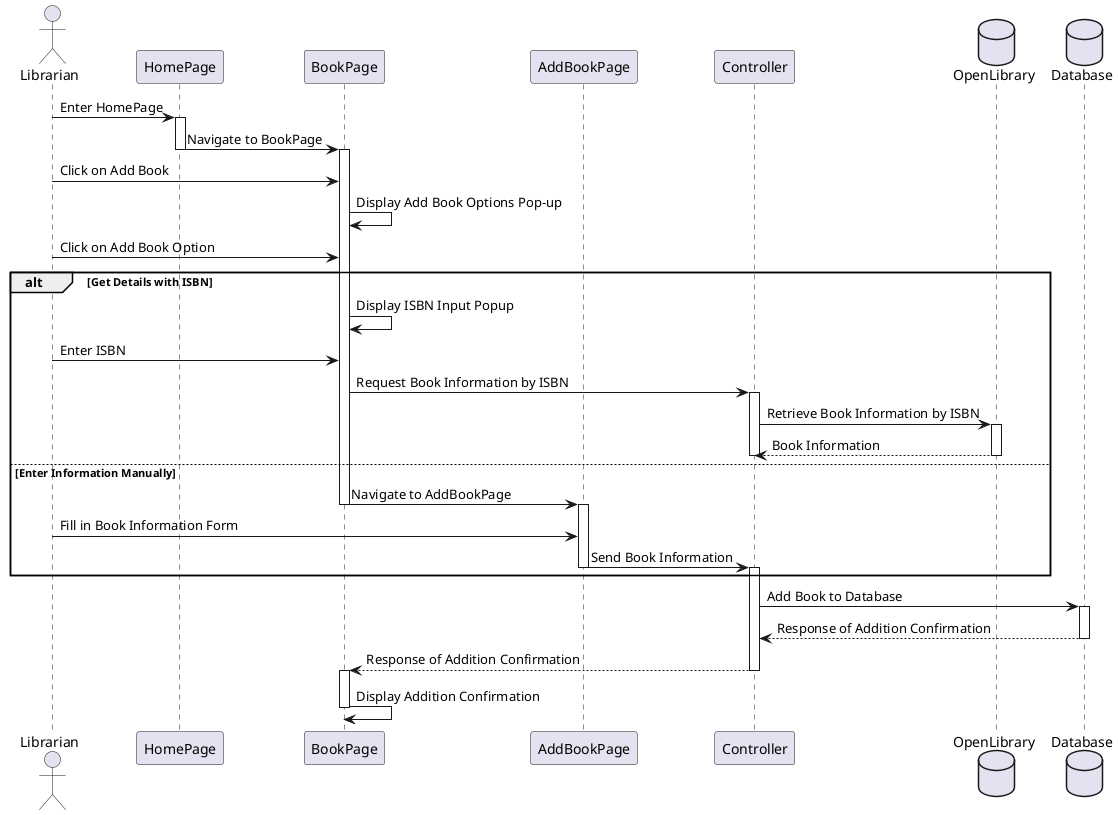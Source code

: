 @startuml AddBook
actor Librarian
participant HomePage as HomePage
participant BookPage as BookPage
participant AddBookPage as AddBookPage
participant Controller as Controller
database OpenLibrary
database Database

Librarian -> HomePage: Enter HomePage
activate HomePage

HomePage -> BookPage: Navigate to BookPage
deactivate HomePage
activate BookPage

Librarian -> BookPage: Click on Add Book
BookPage -> BookPage: Display Add Book Options Pop-up
Librarian -> BookPage: Click on Add Book Option

alt Get Details with ISBN
    BookPage -> BookPage: Display ISBN Input Popup
    Librarian -> BookPage: Enter ISBN
    BookPage -> Controller: Request Book Information by ISBN
    activate Controller

    Controller -> OpenLibrary: Retrieve Book Information by ISBN
    activate OpenLibrary

    OpenLibrary --> Controller:  Book Information
    deactivate OpenLibrary
    deactivate Controller
    
else Enter Information Manually
    BookPage -> AddBookPage: Navigate to AddBookPage
    deactivate BookPage
    activate AddBookPage

    Librarian -> AddBookPage: Fill in Book Information Form
    AddBookPage -> Controller: Send Book Information
    deactivate AddBookPage
    activate Controller

    
end

Controller -> Database: Add Book to Database
activate Database

Database --> Controller: Response of Addition Confirmation
deactivate Database


Controller --> BookPage: Response of Addition Confirmation
deactivate Controller
activate BookPage

BookPage -> BookPage: Display Addition Confirmation
deactivate BookPage
@enduml
